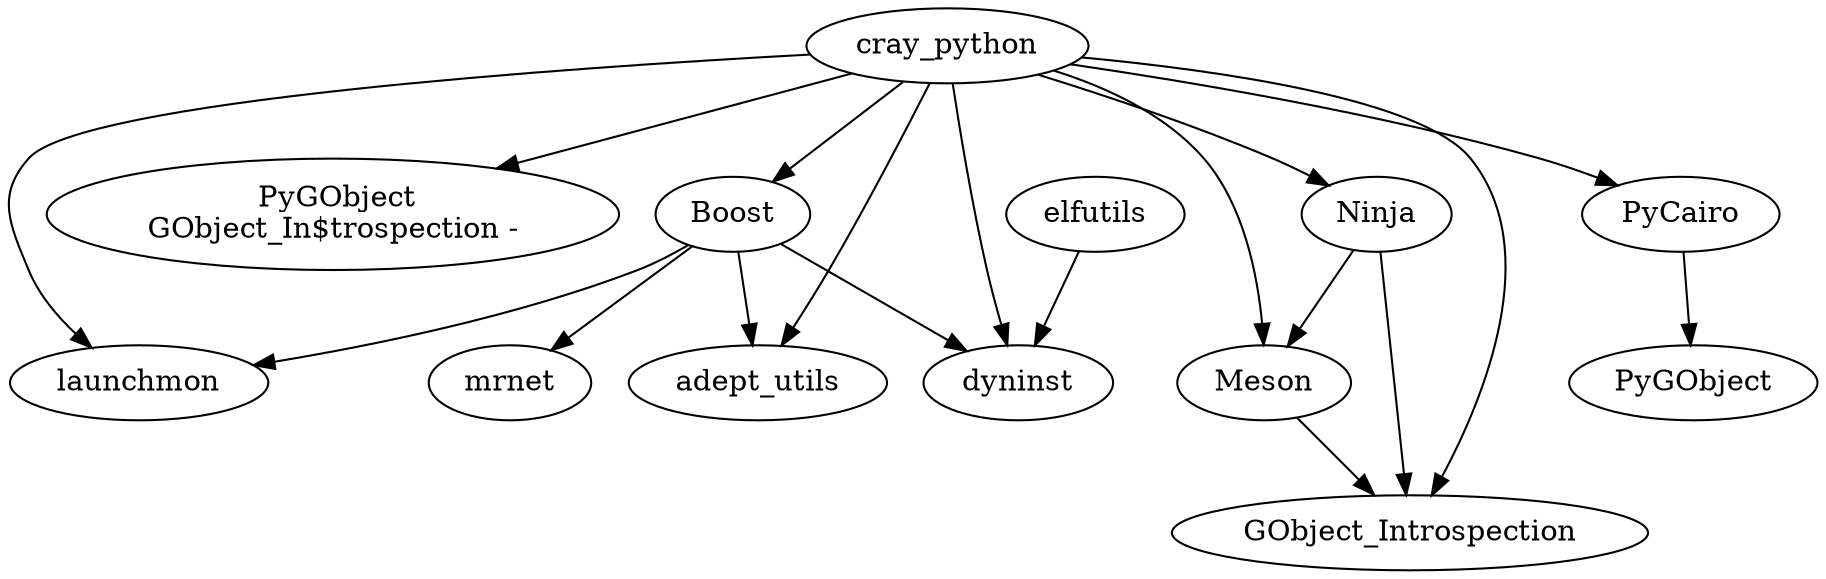 digraph D {


cray_python -> Ninja
cray_python -> Meson
Ninja -> Meson

cray_python -> GObject_Introspection
Ninja -> GObject_Introspection
Meson -> GObject_Introspection

cray_python -> PyCairo

cray_python ->< PyGObject
GObject_In$trospection -> PyGObject
PyCairo -> PyGObject

cray_python -> Boost

cray_python -> launchmon
Boost -> launchmon
Boost -> mrnet

cray_python -> dyninst
elfutils -> dyninst
Boost -> dyninst

cray_python -> adept_utils
Boost -> adept_utils
}
